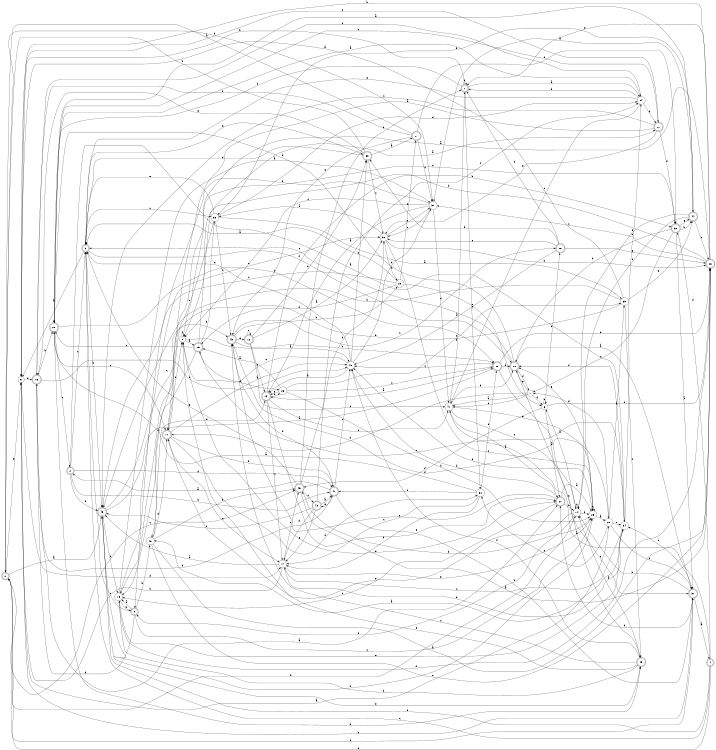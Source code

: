 digraph n40_6 {
__start0 [label="" shape="none"];

rankdir=LR;
size="8,5";

s0 [style="rounded,filled", color="black", fillcolor="white" shape="doublecircle", label="0"];
s1 [style="filled", color="black", fillcolor="white" shape="circle", label="1"];
s2 [style="rounded,filled", color="black", fillcolor="white" shape="doublecircle", label="2"];
s3 [style="rounded,filled", color="black", fillcolor="white" shape="doublecircle", label="3"];
s4 [style="rounded,filled", color="black", fillcolor="white" shape="doublecircle", label="4"];
s5 [style="filled", color="black", fillcolor="white" shape="circle", label="5"];
s6 [style="filled", color="black", fillcolor="white" shape="circle", label="6"];
s7 [style="rounded,filled", color="black", fillcolor="white" shape="doublecircle", label="7"];
s8 [style="filled", color="black", fillcolor="white" shape="circle", label="8"];
s9 [style="rounded,filled", color="black", fillcolor="white" shape="doublecircle", label="9"];
s10 [style="rounded,filled", color="black", fillcolor="white" shape="doublecircle", label="10"];
s11 [style="rounded,filled", color="black", fillcolor="white" shape="doublecircle", label="11"];
s12 [style="rounded,filled", color="black", fillcolor="white" shape="doublecircle", label="12"];
s13 [style="rounded,filled", color="black", fillcolor="white" shape="doublecircle", label="13"];
s14 [style="filled", color="black", fillcolor="white" shape="circle", label="14"];
s15 [style="rounded,filled", color="black", fillcolor="white" shape="doublecircle", label="15"];
s16 [style="rounded,filled", color="black", fillcolor="white" shape="doublecircle", label="16"];
s17 [style="filled", color="black", fillcolor="white" shape="circle", label="17"];
s18 [style="rounded,filled", color="black", fillcolor="white" shape="doublecircle", label="18"];
s19 [style="filled", color="black", fillcolor="white" shape="circle", label="19"];
s20 [style="rounded,filled", color="black", fillcolor="white" shape="doublecircle", label="20"];
s21 [style="rounded,filled", color="black", fillcolor="white" shape="doublecircle", label="21"];
s22 [style="rounded,filled", color="black", fillcolor="white" shape="doublecircle", label="22"];
s23 [style="filled", color="black", fillcolor="white" shape="circle", label="23"];
s24 [style="filled", color="black", fillcolor="white" shape="circle", label="24"];
s25 [style="filled", color="black", fillcolor="white" shape="circle", label="25"];
s26 [style="filled", color="black", fillcolor="white" shape="circle", label="26"];
s27 [style="rounded,filled", color="black", fillcolor="white" shape="doublecircle", label="27"];
s28 [style="rounded,filled", color="black", fillcolor="white" shape="doublecircle", label="28"];
s29 [style="filled", color="black", fillcolor="white" shape="circle", label="29"];
s30 [style="filled", color="black", fillcolor="white" shape="circle", label="30"];
s31 [style="rounded,filled", color="black", fillcolor="white" shape="doublecircle", label="31"];
s32 [style="rounded,filled", color="black", fillcolor="white" shape="doublecircle", label="32"];
s33 [style="filled", color="black", fillcolor="white" shape="circle", label="33"];
s34 [style="filled", color="black", fillcolor="white" shape="circle", label="34"];
s35 [style="filled", color="black", fillcolor="white" shape="circle", label="35"];
s36 [style="rounded,filled", color="black", fillcolor="white" shape="doublecircle", label="36"];
s37 [style="filled", color="black", fillcolor="white" shape="circle", label="37"];
s38 [style="rounded,filled", color="black", fillcolor="white" shape="doublecircle", label="38"];
s39 [style="filled", color="black", fillcolor="white" shape="circle", label="39"];
s40 [style="filled", color="black", fillcolor="white" shape="circle", label="40"];
s41 [style="filled", color="black", fillcolor="white" shape="circle", label="41"];
s42 [style="rounded,filled", color="black", fillcolor="white" shape="doublecircle", label="42"];
s43 [style="rounded,filled", color="black", fillcolor="white" shape="doublecircle", label="43"];
s44 [style="rounded,filled", color="black", fillcolor="white" shape="doublecircle", label="44"];
s45 [style="rounded,filled", color="black", fillcolor="white" shape="doublecircle", label="45"];
s46 [style="rounded,filled", color="black", fillcolor="white" shape="doublecircle", label="46"];
s47 [style="rounded,filled", color="black", fillcolor="white" shape="doublecircle", label="47"];
s48 [style="filled", color="black", fillcolor="white" shape="circle", label="48"];
s49 [style="rounded,filled", color="black", fillcolor="white" shape="doublecircle", label="49"];
s0 -> s46 [label="a"];
s0 -> s37 [label="b"];
s0 -> s45 [label="c"];
s0 -> s14 [label="d"];
s0 -> s5 [label="e"];
s1 -> s41 [label="a"];
s1 -> s11 [label="b"];
s1 -> s41 [label="c"];
s1 -> s6 [label="d"];
s1 -> s10 [label="e"];
s2 -> s34 [label="a"];
s2 -> s47 [label="b"];
s2 -> s3 [label="c"];
s2 -> s47 [label="d"];
s2 -> s46 [label="e"];
s3 -> s5 [label="a"];
s3 -> s46 [label="b"];
s3 -> s35 [label="c"];
s3 -> s10 [label="d"];
s3 -> s38 [label="e"];
s4 -> s41 [label="a"];
s4 -> s46 [label="b"];
s4 -> s3 [label="c"];
s4 -> s32 [label="d"];
s4 -> s0 [label="e"];
s5 -> s29 [label="a"];
s5 -> s31 [label="b"];
s5 -> s22 [label="c"];
s5 -> s17 [label="d"];
s5 -> s16 [label="e"];
s6 -> s27 [label="a"];
s6 -> s6 [label="b"];
s6 -> s18 [label="c"];
s6 -> s45 [label="d"];
s6 -> s36 [label="e"];
s7 -> s24 [label="a"];
s7 -> s5 [label="b"];
s7 -> s30 [label="c"];
s7 -> s20 [label="d"];
s7 -> s7 [label="e"];
s8 -> s15 [label="a"];
s8 -> s28 [label="b"];
s8 -> s8 [label="c"];
s8 -> s32 [label="d"];
s8 -> s27 [label="e"];
s9 -> s19 [label="a"];
s9 -> s48 [label="b"];
s9 -> s25 [label="c"];
s9 -> s16 [label="d"];
s9 -> s3 [label="e"];
s10 -> s31 [label="a"];
s10 -> s20 [label="b"];
s10 -> s3 [label="c"];
s10 -> s1 [label="d"];
s10 -> s31 [label="e"];
s11 -> s40 [label="a"];
s11 -> s47 [label="b"];
s11 -> s17 [label="c"];
s11 -> s30 [label="d"];
s11 -> s8 [label="e"];
s12 -> s33 [label="a"];
s12 -> s38 [label="b"];
s12 -> s41 [label="c"];
s12 -> s13 [label="d"];
s12 -> s12 [label="e"];
s13 -> s26 [label="a"];
s13 -> s32 [label="b"];
s13 -> s17 [label="c"];
s13 -> s41 [label="d"];
s13 -> s27 [label="e"];
s14 -> s6 [label="a"];
s14 -> s25 [label="b"];
s14 -> s14 [label="c"];
s14 -> s9 [label="d"];
s14 -> s11 [label="e"];
s15 -> s22 [label="a"];
s15 -> s35 [label="b"];
s15 -> s20 [label="c"];
s15 -> s19 [label="d"];
s15 -> s26 [label="e"];
s16 -> s27 [label="a"];
s16 -> s20 [label="b"];
s16 -> s24 [label="c"];
s16 -> s47 [label="d"];
s16 -> s40 [label="e"];
s17 -> s46 [label="a"];
s17 -> s5 [label="b"];
s17 -> s45 [label="c"];
s17 -> s34 [label="d"];
s17 -> s25 [label="e"];
s18 -> s40 [label="a"];
s18 -> s38 [label="b"];
s18 -> s33 [label="c"];
s18 -> s7 [label="d"];
s18 -> s36 [label="e"];
s19 -> s37 [label="a"];
s19 -> s9 [label="b"];
s19 -> s33 [label="c"];
s19 -> s36 [label="d"];
s19 -> s34 [label="e"];
s20 -> s44 [label="a"];
s20 -> s49 [label="b"];
s20 -> s11 [label="c"];
s20 -> s28 [label="d"];
s20 -> s2 [label="e"];
s21 -> s0 [label="a"];
s21 -> s16 [label="b"];
s21 -> s37 [label="c"];
s21 -> s32 [label="d"];
s21 -> s43 [label="e"];
s22 -> s48 [label="a"];
s22 -> s20 [label="b"];
s22 -> s46 [label="c"];
s22 -> s32 [label="d"];
s22 -> s33 [label="e"];
s23 -> s3 [label="a"];
s23 -> s21 [label="b"];
s23 -> s46 [label="c"];
s23 -> s15 [label="d"];
s23 -> s6 [label="e"];
s24 -> s20 [label="a"];
s24 -> s22 [label="b"];
s24 -> s41 [label="c"];
s24 -> s7 [label="d"];
s24 -> s3 [label="e"];
s25 -> s29 [label="a"];
s25 -> s45 [label="b"];
s25 -> s25 [label="c"];
s25 -> s40 [label="d"];
s25 -> s10 [label="e"];
s26 -> s15 [label="a"];
s26 -> s25 [label="b"];
s26 -> s28 [label="c"];
s26 -> s39 [label="d"];
s26 -> s13 [label="e"];
s27 -> s25 [label="a"];
s27 -> s14 [label="b"];
s27 -> s19 [label="c"];
s27 -> s40 [label="d"];
s27 -> s43 [label="e"];
s28 -> s13 [label="a"];
s28 -> s10 [label="b"];
s28 -> s40 [label="c"];
s28 -> s36 [label="d"];
s28 -> s49 [label="e"];
s29 -> s39 [label="a"];
s29 -> s31 [label="b"];
s29 -> s30 [label="c"];
s29 -> s1 [label="d"];
s29 -> s34 [label="e"];
s30 -> s20 [label="a"];
s30 -> s17 [label="b"];
s30 -> s17 [label="c"];
s30 -> s28 [label="d"];
s30 -> s47 [label="e"];
s31 -> s4 [label="a"];
s31 -> s14 [label="b"];
s31 -> s34 [label="c"];
s31 -> s27 [label="d"];
s31 -> s0 [label="e"];
s32 -> s31 [label="a"];
s32 -> s44 [label="b"];
s32 -> s1 [label="c"];
s32 -> s10 [label="d"];
s32 -> s44 [label="e"];
s33 -> s35 [label="a"];
s33 -> s36 [label="b"];
s33 -> s25 [label="c"];
s33 -> s23 [label="d"];
s33 -> s37 [label="e"];
s34 -> s48 [label="a"];
s34 -> s24 [label="b"];
s34 -> s17 [label="c"];
s34 -> s10 [label="d"];
s34 -> s15 [label="e"];
s35 -> s39 [label="a"];
s35 -> s11 [label="b"];
s35 -> s43 [label="c"];
s35 -> s24 [label="d"];
s35 -> s3 [label="e"];
s36 -> s11 [label="a"];
s36 -> s5 [label="b"];
s36 -> s37 [label="c"];
s36 -> s8 [label="d"];
s36 -> s7 [label="e"];
s37 -> s13 [label="a"];
s37 -> s9 [label="b"];
s37 -> s8 [label="c"];
s37 -> s41 [label="d"];
s37 -> s33 [label="e"];
s38 -> s21 [label="a"];
s38 -> s0 [label="b"];
s38 -> s33 [label="c"];
s38 -> s3 [label="d"];
s38 -> s16 [label="e"];
s39 -> s5 [label="a"];
s39 -> s46 [label="b"];
s39 -> s49 [label="c"];
s39 -> s19 [label="d"];
s39 -> s44 [label="e"];
s40 -> s13 [label="a"];
s40 -> s38 [label="b"];
s40 -> s8 [label="c"];
s40 -> s37 [label="d"];
s40 -> s3 [label="e"];
s41 -> s27 [label="a"];
s41 -> s7 [label="b"];
s41 -> s14 [label="c"];
s41 -> s10 [label="d"];
s41 -> s25 [label="e"];
s42 -> s47 [label="a"];
s42 -> s46 [label="b"];
s42 -> s24 [label="c"];
s42 -> s17 [label="d"];
s42 -> s17 [label="e"];
s43 -> s40 [label="a"];
s43 -> s23 [label="b"];
s43 -> s18 [label="c"];
s43 -> s29 [label="d"];
s43 -> s12 [label="e"];
s44 -> s37 [label="a"];
s44 -> s35 [label="b"];
s44 -> s36 [label="c"];
s44 -> s14 [label="d"];
s44 -> s14 [label="e"];
s45 -> s36 [label="a"];
s45 -> s7 [label="b"];
s45 -> s42 [label="c"];
s45 -> s33 [label="d"];
s45 -> s3 [label="e"];
s46 -> s28 [label="a"];
s46 -> s25 [label="b"];
s46 -> s43 [label="c"];
s46 -> s19 [label="d"];
s46 -> s49 [label="e"];
s47 -> s2 [label="a"];
s47 -> s31 [label="b"];
s47 -> s40 [label="c"];
s47 -> s43 [label="d"];
s47 -> s42 [label="e"];
s48 -> s36 [label="a"];
s48 -> s45 [label="b"];
s48 -> s36 [label="c"];
s48 -> s11 [label="d"];
s48 -> s13 [label="e"];
s49 -> s14 [label="a"];
s49 -> s19 [label="b"];
s49 -> s43 [label="c"];
s49 -> s40 [label="d"];
s49 -> s8 [label="e"];

}